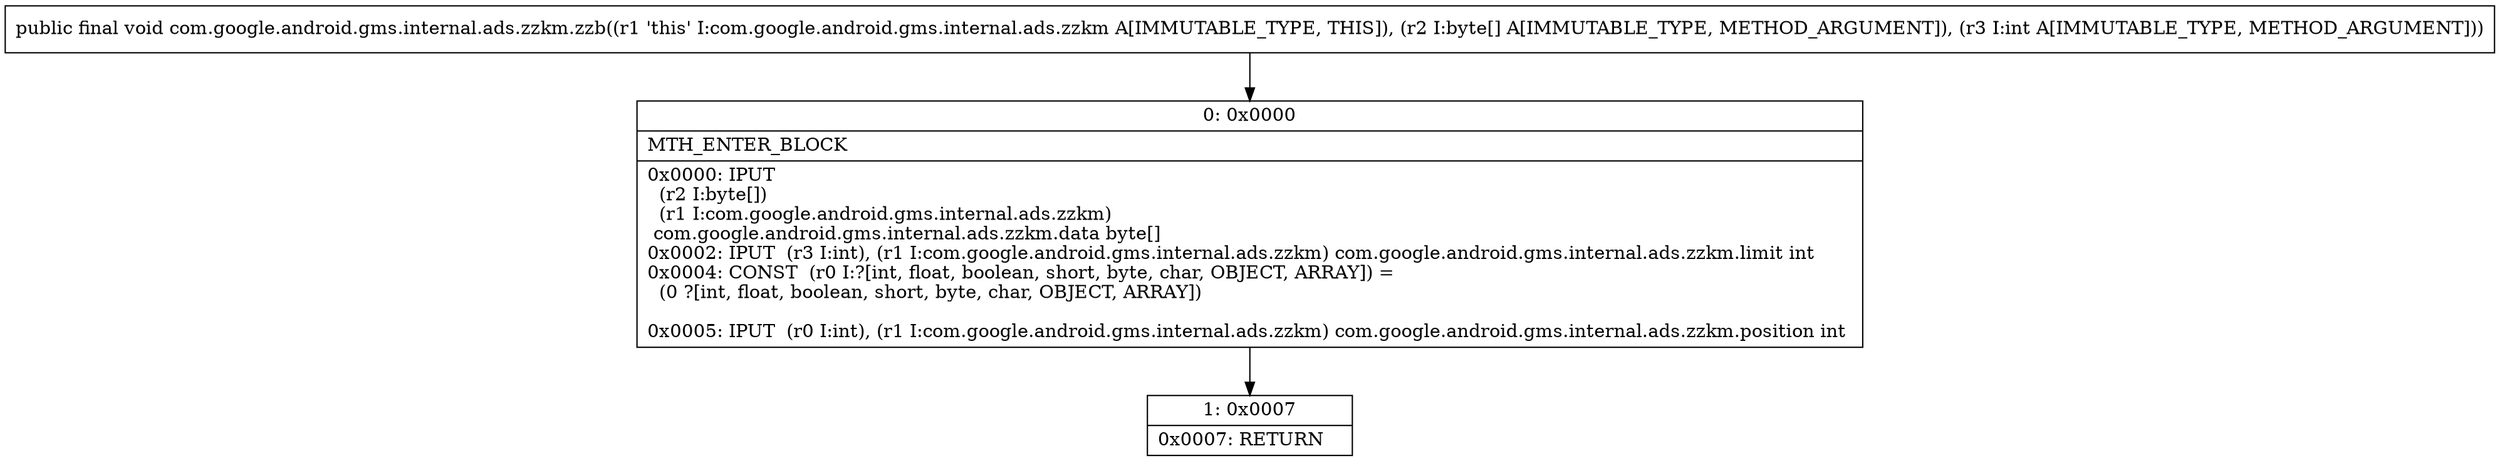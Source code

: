 digraph "CFG forcom.google.android.gms.internal.ads.zzkm.zzb([BI)V" {
Node_0 [shape=record,label="{0\:\ 0x0000|MTH_ENTER_BLOCK\l|0x0000: IPUT  \l  (r2 I:byte[])\l  (r1 I:com.google.android.gms.internal.ads.zzkm)\l com.google.android.gms.internal.ads.zzkm.data byte[] \l0x0002: IPUT  (r3 I:int), (r1 I:com.google.android.gms.internal.ads.zzkm) com.google.android.gms.internal.ads.zzkm.limit int \l0x0004: CONST  (r0 I:?[int, float, boolean, short, byte, char, OBJECT, ARRAY]) = \l  (0 ?[int, float, boolean, short, byte, char, OBJECT, ARRAY])\l \l0x0005: IPUT  (r0 I:int), (r1 I:com.google.android.gms.internal.ads.zzkm) com.google.android.gms.internal.ads.zzkm.position int \l}"];
Node_1 [shape=record,label="{1\:\ 0x0007|0x0007: RETURN   \l}"];
MethodNode[shape=record,label="{public final void com.google.android.gms.internal.ads.zzkm.zzb((r1 'this' I:com.google.android.gms.internal.ads.zzkm A[IMMUTABLE_TYPE, THIS]), (r2 I:byte[] A[IMMUTABLE_TYPE, METHOD_ARGUMENT]), (r3 I:int A[IMMUTABLE_TYPE, METHOD_ARGUMENT])) }"];
MethodNode -> Node_0;
Node_0 -> Node_1;
}

